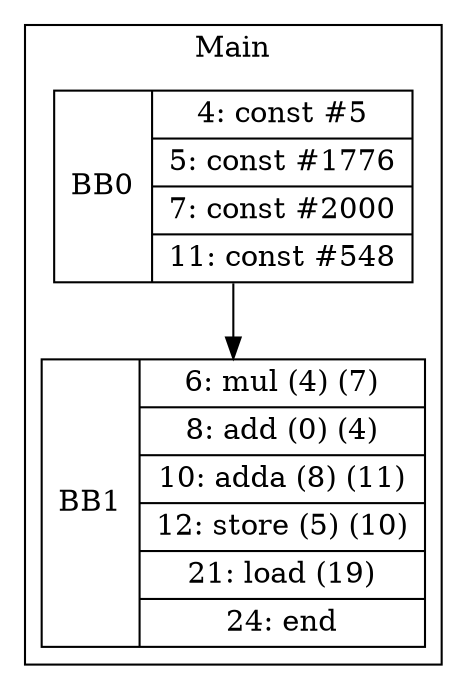 digraph G {
node [shape=record];
subgraph cluster_main{
label = "Main";
BB0 [shape=record, label="<b>BB0|{4: const #5|5: const #1776|7: const #2000|11: const #548}"];
BB1 [shape=record, label="<b>BB1|{6: mul (4) (7)|8: add (0) (4)|10: adda (8) (11)|12: store (5) (10)|21: load (19)|24: end}"];
}
BB0:s -> BB1:n ;
}

